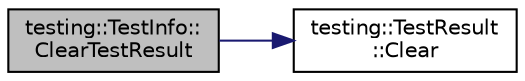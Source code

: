 digraph "testing::TestInfo::ClearTestResult"
{
 // LATEX_PDF_SIZE
  bgcolor="transparent";
  edge [fontname="Helvetica",fontsize="10",labelfontname="Helvetica",labelfontsize="10"];
  node [fontname="Helvetica",fontsize="10",shape=record];
  rankdir="LR";
  Node1 [label="testing::TestInfo::\lClearTestResult",height=0.2,width=0.4,color="black", fillcolor="grey75", style="filled", fontcolor="black",tooltip=" "];
  Node1 -> Node2 [color="midnightblue",fontsize="10",style="solid",fontname="Helvetica"];
  Node2 [label="testing::TestResult\l::Clear",height=0.2,width=0.4,color="black",URL="$classtesting_1_1TestResult.html#a5371bc2e69435b4cb1fdad9ca81759a6",tooltip=" "];
}

